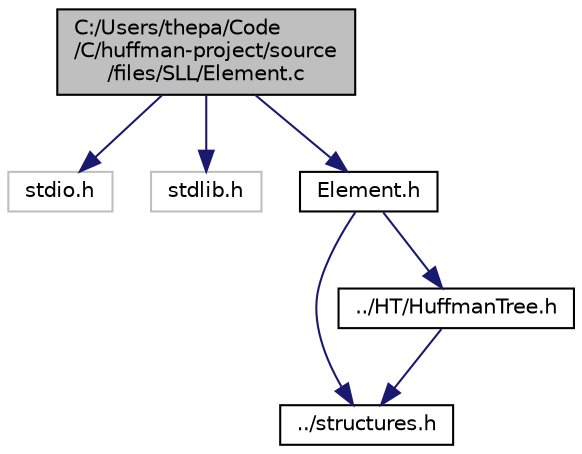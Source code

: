 digraph "C:/Users/thepa/Code/C/huffman-project/source/files/SLL/Element.c"
{
 // LATEX_PDF_SIZE
  edge [fontname="Helvetica",fontsize="10",labelfontname="Helvetica",labelfontsize="10"];
  node [fontname="Helvetica",fontsize="10",shape=record];
  Node1 [label="C:/Users/thepa/Code\l/C/huffman-project/source\l/files/SLL/Element.c",height=0.2,width=0.4,color="black", fillcolor="grey75", style="filled", fontcolor="black",tooltip=" "];
  Node1 -> Node2 [color="midnightblue",fontsize="10",style="solid",fontname="Helvetica"];
  Node2 [label="stdio.h",height=0.2,width=0.4,color="grey75", fillcolor="white", style="filled",tooltip=" "];
  Node1 -> Node3 [color="midnightblue",fontsize="10",style="solid",fontname="Helvetica"];
  Node3 [label="stdlib.h",height=0.2,width=0.4,color="grey75", fillcolor="white", style="filled",tooltip=" "];
  Node1 -> Node4 [color="midnightblue",fontsize="10",style="solid",fontname="Helvetica"];
  Node4 [label="Element.h",height=0.2,width=0.4,color="black", fillcolor="white", style="filled",URL="$_element_8h.html",tooltip=" "];
  Node4 -> Node5 [color="midnightblue",fontsize="10",style="solid",fontname="Helvetica"];
  Node5 [label="../structures.h",height=0.2,width=0.4,color="black", fillcolor="white", style="filled",URL="$structures_8h.html",tooltip=" "];
  Node4 -> Node6 [color="midnightblue",fontsize="10",style="solid",fontname="Helvetica"];
  Node6 [label="../HT/HuffmanTree.h",height=0.2,width=0.4,color="black", fillcolor="white", style="filled",URL="$_huffman_tree_8h.html",tooltip=" "];
  Node6 -> Node5 [color="midnightblue",fontsize="10",style="solid",fontname="Helvetica"];
}
